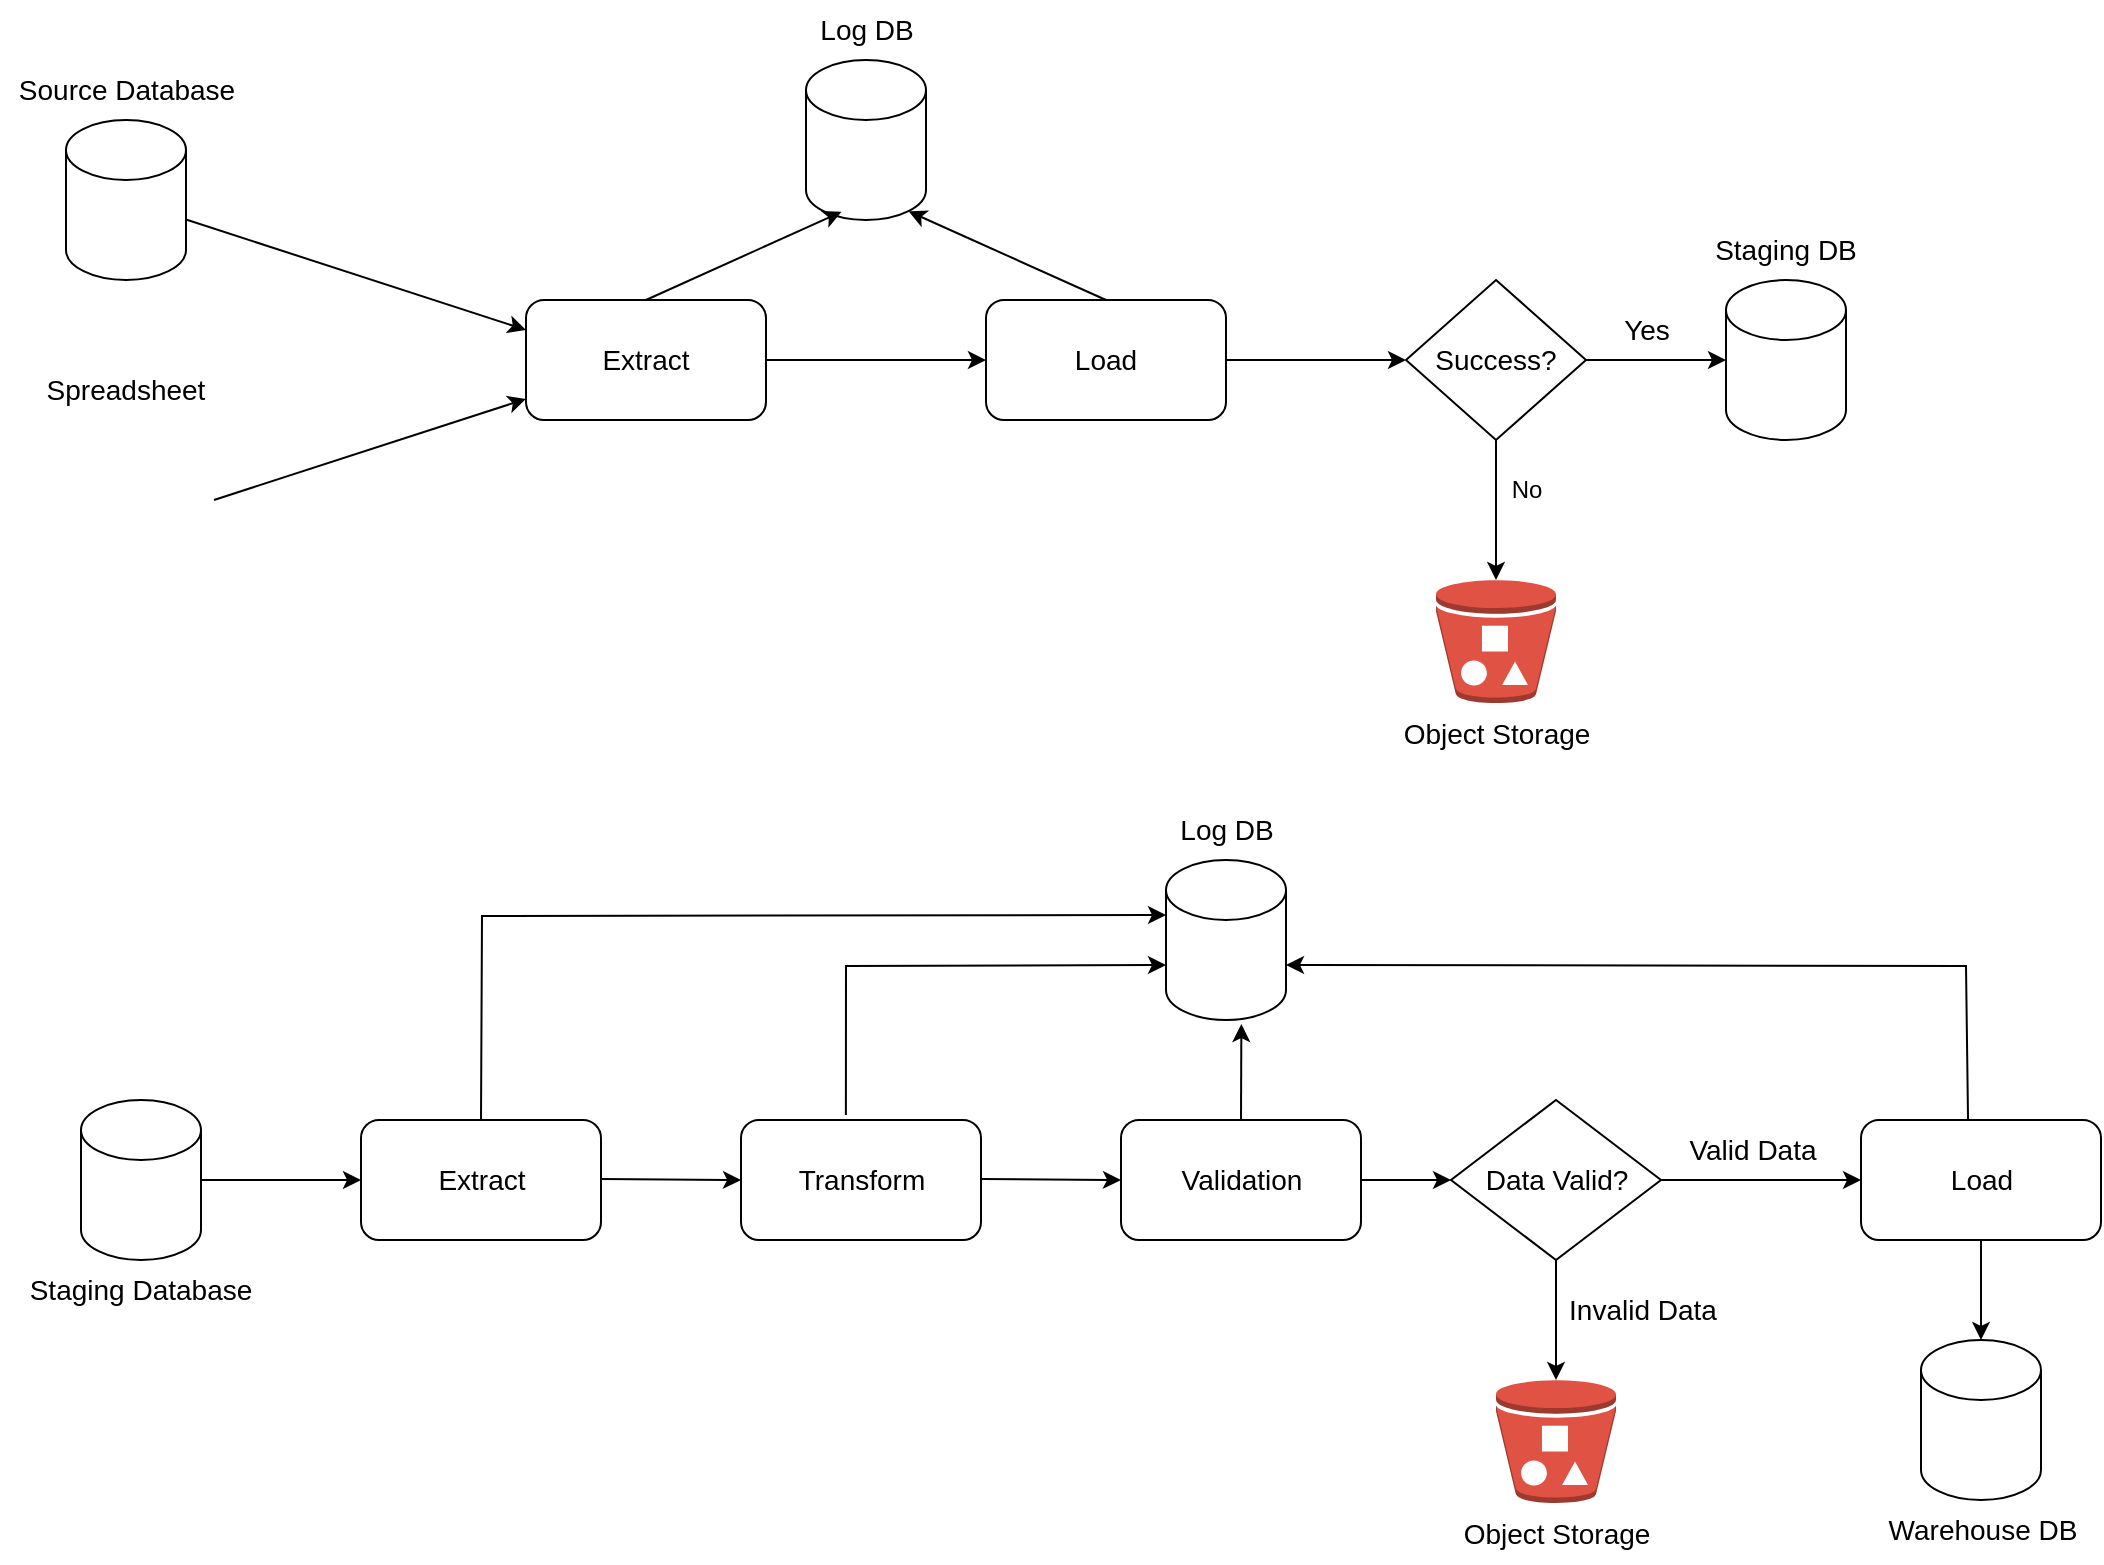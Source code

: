 <mxfile version="24.7.6">
  <diagram name="Page-1" id="js7U7kafk7IplGhe1T0i">
    <mxGraphModel dx="1647" dy="855" grid="1" gridSize="10" guides="1" tooltips="1" connect="1" arrows="1" fold="1" page="1" pageScale="1" pageWidth="1200" pageHeight="1920" math="0" shadow="0">
      <root>
        <mxCell id="0" />
        <mxCell id="1" parent="0" />
        <mxCell id="j2Y-IpniyFIQyYTk3NZa-1" value="" style="shape=cylinder3;whiteSpace=wrap;html=1;boundedLbl=1;backgroundOutline=1;size=15;" vertex="1" parent="1">
          <mxGeometry x="50" y="100" width="60" height="80" as="geometry" />
        </mxCell>
        <mxCell id="j2Y-IpniyFIQyYTk3NZa-2" value="" style="shape=image;html=1;verticalAlign=top;verticalLabelPosition=bottom;labelBackgroundColor=#ffffff;imageAspect=0;aspect=fixed;image=https://cdn3.iconfinder.com/data/icons/document-icons-2/30/647714-excel-128.png" vertex="1" parent="1">
          <mxGeometry x="36" y="250" width="88" height="88" as="geometry" />
        </mxCell>
        <mxCell id="j2Y-IpniyFIQyYTk3NZa-3" value="&lt;font style=&quot;font-size: 14px;&quot;&gt;Source Database&lt;/font&gt;" style="text;html=1;align=center;verticalAlign=middle;whiteSpace=wrap;rounded=0;" vertex="1" parent="1">
          <mxGeometry x="17.5" y="70" width="125" height="30" as="geometry" />
        </mxCell>
        <mxCell id="j2Y-IpniyFIQyYTk3NZa-4" value="&lt;font style=&quot;font-size: 14px;&quot;&gt;Spreadsheet&lt;/font&gt;" style="text;html=1;align=center;verticalAlign=middle;whiteSpace=wrap;rounded=0;" vertex="1" parent="1">
          <mxGeometry x="25" y="220" width="110" height="30" as="geometry" />
        </mxCell>
        <mxCell id="j2Y-IpniyFIQyYTk3NZa-5" value="" style="endArrow=classic;html=1;rounded=0;entryX=0;entryY=0.25;entryDx=0;entryDy=0;" edge="1" parent="1" source="j2Y-IpniyFIQyYTk3NZa-1" target="j2Y-IpniyFIQyYTk3NZa-7">
          <mxGeometry width="50" height="50" relative="1" as="geometry">
            <mxPoint x="400" y="460" as="sourcePoint" />
            <mxPoint x="270" y="220" as="targetPoint" />
          </mxGeometry>
        </mxCell>
        <mxCell id="j2Y-IpniyFIQyYTk3NZa-6" value="" style="endArrow=classic;html=1;rounded=0;" edge="1" parent="1" target="j2Y-IpniyFIQyYTk3NZa-7">
          <mxGeometry width="50" height="50" relative="1" as="geometry">
            <mxPoint x="124" y="290" as="sourcePoint" />
            <mxPoint x="270" y="230" as="targetPoint" />
          </mxGeometry>
        </mxCell>
        <mxCell id="j2Y-IpniyFIQyYTk3NZa-7" value="&lt;font style=&quot;font-size: 14px;&quot;&gt;Extract&lt;/font&gt;" style="rounded=1;whiteSpace=wrap;html=1;" vertex="1" parent="1">
          <mxGeometry x="280" y="190" width="120" height="60" as="geometry" />
        </mxCell>
        <mxCell id="j2Y-IpniyFIQyYTk3NZa-8" value="&lt;font style=&quot;font-size: 14px;&quot;&gt;Load&lt;/font&gt;" style="rounded=1;whiteSpace=wrap;html=1;" vertex="1" parent="1">
          <mxGeometry x="510" y="190" width="120" height="60" as="geometry" />
        </mxCell>
        <mxCell id="j2Y-IpniyFIQyYTk3NZa-9" value="" style="endArrow=classic;html=1;rounded=0;exitX=1;exitY=0.5;exitDx=0;exitDy=0;entryX=0;entryY=0.5;entryDx=0;entryDy=0;" edge="1" parent="1" source="j2Y-IpniyFIQyYTk3NZa-7" target="j2Y-IpniyFIQyYTk3NZa-8">
          <mxGeometry width="50" height="50" relative="1" as="geometry">
            <mxPoint x="400" y="470" as="sourcePoint" />
            <mxPoint x="450" y="420" as="targetPoint" />
          </mxGeometry>
        </mxCell>
        <mxCell id="j2Y-IpniyFIQyYTk3NZa-10" value="&lt;font style=&quot;font-size: 14px;&quot;&gt;Success?&lt;/font&gt;" style="rhombus;whiteSpace=wrap;html=1;" vertex="1" parent="1">
          <mxGeometry x="720" y="180" width="90" height="80" as="geometry" />
        </mxCell>
        <mxCell id="j2Y-IpniyFIQyYTk3NZa-15" value="" style="shape=cylinder3;whiteSpace=wrap;html=1;boundedLbl=1;backgroundOutline=1;size=15;" vertex="1" parent="1">
          <mxGeometry x="880" y="180" width="60" height="80" as="geometry" />
        </mxCell>
        <mxCell id="j2Y-IpniyFIQyYTk3NZa-16" value="" style="endArrow=classic;html=1;rounded=0;exitX=1;exitY=0.5;exitDx=0;exitDy=0;entryX=0;entryY=0.5;entryDx=0;entryDy=0;" edge="1" parent="1" target="j2Y-IpniyFIQyYTk3NZa-10">
          <mxGeometry width="50" height="50" relative="1" as="geometry">
            <mxPoint x="630" y="220" as="sourcePoint" />
            <mxPoint x="700" y="220" as="targetPoint" />
          </mxGeometry>
        </mxCell>
        <mxCell id="j2Y-IpniyFIQyYTk3NZa-17" value="" style="endArrow=classic;html=1;rounded=0;exitX=1;exitY=0.5;exitDx=0;exitDy=0;entryX=0;entryY=0.5;entryDx=0;entryDy=0;entryPerimeter=0;" edge="1" parent="1" source="j2Y-IpniyFIQyYTk3NZa-10" target="j2Y-IpniyFIQyYTk3NZa-15">
          <mxGeometry width="50" height="50" relative="1" as="geometry">
            <mxPoint x="400" y="470" as="sourcePoint" />
            <mxPoint x="450" y="420" as="targetPoint" />
          </mxGeometry>
        </mxCell>
        <mxCell id="j2Y-IpniyFIQyYTk3NZa-18" value="&lt;font style=&quot;font-size: 14px;&quot;&gt;Yes&lt;/font&gt;" style="text;html=1;align=center;verticalAlign=middle;resizable=0;points=[];autosize=1;strokeColor=none;fillColor=none;" vertex="1" parent="1">
          <mxGeometry x="815" y="190" width="50" height="30" as="geometry" />
        </mxCell>
        <mxCell id="j2Y-IpniyFIQyYTk3NZa-19" value="" style="outlineConnect=0;dashed=0;verticalLabelPosition=bottom;verticalAlign=top;align=center;html=1;shape=mxgraph.aws3.bucket_with_objects;fillColor=#E05243;gradientColor=none;" vertex="1" parent="1">
          <mxGeometry x="735" y="330" width="60" height="61.5" as="geometry" />
        </mxCell>
        <mxCell id="j2Y-IpniyFIQyYTk3NZa-20" value="" style="endArrow=classic;html=1;rounded=0;exitX=0.5;exitY=1;exitDx=0;exitDy=0;entryX=0.5;entryY=0;entryDx=0;entryDy=0;entryPerimeter=0;" edge="1" parent="1" source="j2Y-IpniyFIQyYTk3NZa-10" target="j2Y-IpniyFIQyYTk3NZa-19">
          <mxGeometry width="50" height="50" relative="1" as="geometry">
            <mxPoint x="400" y="470" as="sourcePoint" />
            <mxPoint x="450" y="420" as="targetPoint" />
          </mxGeometry>
        </mxCell>
        <mxCell id="j2Y-IpniyFIQyYTk3NZa-21" value="No" style="text;html=1;align=center;verticalAlign=middle;resizable=0;points=[];autosize=1;strokeColor=none;fillColor=none;" vertex="1" parent="1">
          <mxGeometry x="760" y="270" width="40" height="30" as="geometry" />
        </mxCell>
        <mxCell id="j2Y-IpniyFIQyYTk3NZa-23" value="&lt;font style=&quot;font-size: 14px;&quot;&gt;Object Storage&lt;/font&gt;" style="text;html=1;align=center;verticalAlign=middle;resizable=0;points=[];autosize=1;strokeColor=none;fillColor=none;" vertex="1" parent="1">
          <mxGeometry x="705" y="391.5" width="120" height="30" as="geometry" />
        </mxCell>
        <mxCell id="j2Y-IpniyFIQyYTk3NZa-25" value="&lt;font style=&quot;font-size: 14px;&quot;&gt;Staging DB&lt;/font&gt;" style="text;html=1;align=center;verticalAlign=middle;whiteSpace=wrap;rounded=0;" vertex="1" parent="1">
          <mxGeometry x="870" y="150" width="80" height="30" as="geometry" />
        </mxCell>
        <mxCell id="j2Y-IpniyFIQyYTk3NZa-26" value="" style="shape=cylinder3;whiteSpace=wrap;html=1;boundedLbl=1;backgroundOutline=1;size=15;" vertex="1" parent="1">
          <mxGeometry x="57.5" y="590" width="60" height="80" as="geometry" />
        </mxCell>
        <mxCell id="j2Y-IpniyFIQyYTk3NZa-30" value="&lt;font style=&quot;font-size: 14px;&quot;&gt;Staging Database&lt;/font&gt;" style="text;html=1;align=center;verticalAlign=middle;whiteSpace=wrap;rounded=0;" vertex="1" parent="1">
          <mxGeometry x="25" y="670" width="125" height="30" as="geometry" />
        </mxCell>
        <mxCell id="j2Y-IpniyFIQyYTk3NZa-31" value="&lt;font style=&quot;font-size: 14px;&quot;&gt;Extract&lt;/font&gt;" style="rounded=1;whiteSpace=wrap;html=1;" vertex="1" parent="1">
          <mxGeometry x="197.5" y="600" width="120" height="60" as="geometry" />
        </mxCell>
        <mxCell id="j2Y-IpniyFIQyYTk3NZa-32" value="" style="endArrow=classic;html=1;rounded=0;exitX=1;exitY=0.5;exitDx=0;exitDy=0;exitPerimeter=0;entryX=0;entryY=0.5;entryDx=0;entryDy=0;" edge="1" parent="1" source="j2Y-IpniyFIQyYTk3NZa-26" target="j2Y-IpniyFIQyYTk3NZa-31">
          <mxGeometry width="50" height="50" relative="1" as="geometry">
            <mxPoint x="407.5" y="590" as="sourcePoint" />
            <mxPoint x="457.5" y="540" as="targetPoint" />
          </mxGeometry>
        </mxCell>
        <mxCell id="j2Y-IpniyFIQyYTk3NZa-33" value="&lt;font style=&quot;font-size: 14px;&quot;&gt;Transform&lt;/font&gt;" style="rounded=1;whiteSpace=wrap;html=1;" vertex="1" parent="1">
          <mxGeometry x="387.5" y="600" width="120" height="60" as="geometry" />
        </mxCell>
        <mxCell id="j2Y-IpniyFIQyYTk3NZa-35" value="&lt;font style=&quot;font-size: 14px;&quot;&gt;Validation&lt;/font&gt;" style="rounded=1;whiteSpace=wrap;html=1;" vertex="1" parent="1">
          <mxGeometry x="577.5" y="600" width="120" height="60" as="geometry" />
        </mxCell>
        <mxCell id="j2Y-IpniyFIQyYTk3NZa-36" value="" style="endArrow=classic;html=1;rounded=0;exitX=1;exitY=0.5;exitDx=0;exitDy=0;" edge="1" parent="1">
          <mxGeometry width="50" height="50" relative="1" as="geometry">
            <mxPoint x="317.5" y="629.5" as="sourcePoint" />
            <mxPoint x="387.5" y="630" as="targetPoint" />
          </mxGeometry>
        </mxCell>
        <mxCell id="j2Y-IpniyFIQyYTk3NZa-37" value="" style="endArrow=classic;html=1;rounded=0;exitX=1;exitY=0.5;exitDx=0;exitDy=0;entryX=0;entryY=0.5;entryDx=0;entryDy=0;" edge="1" parent="1" target="j2Y-IpniyFIQyYTk3NZa-35">
          <mxGeometry width="50" height="50" relative="1" as="geometry">
            <mxPoint x="507.5" y="629.5" as="sourcePoint" />
            <mxPoint x="567.5" y="630" as="targetPoint" />
          </mxGeometry>
        </mxCell>
        <mxCell id="j2Y-IpniyFIQyYTk3NZa-39" value="&lt;font style=&quot;font-size: 14px;&quot;&gt;Data Valid?&lt;/font&gt;" style="rhombus;whiteSpace=wrap;html=1;" vertex="1" parent="1">
          <mxGeometry x="742.5" y="590" width="105" height="80" as="geometry" />
        </mxCell>
        <mxCell id="j2Y-IpniyFIQyYTk3NZa-40" value="" style="outlineConnect=0;dashed=0;verticalLabelPosition=bottom;verticalAlign=top;align=center;html=1;shape=mxgraph.aws3.bucket_with_objects;fillColor=#E05243;gradientColor=none;" vertex="1" parent="1">
          <mxGeometry x="765" y="730" width="60" height="61.5" as="geometry" />
        </mxCell>
        <mxCell id="j2Y-IpniyFIQyYTk3NZa-41" value="" style="endArrow=classic;html=1;rounded=0;exitX=0.5;exitY=1;exitDx=0;exitDy=0;entryX=0.5;entryY=0;entryDx=0;entryDy=0;entryPerimeter=0;" edge="1" parent="1" source="j2Y-IpniyFIQyYTk3NZa-39" target="j2Y-IpniyFIQyYTk3NZa-40">
          <mxGeometry width="50" height="50" relative="1" as="geometry">
            <mxPoint x="407.5" y="590" as="sourcePoint" />
            <mxPoint x="457.5" y="540" as="targetPoint" />
          </mxGeometry>
        </mxCell>
        <mxCell id="j2Y-IpniyFIQyYTk3NZa-42" value="" style="endArrow=classic;html=1;rounded=0;exitX=1;exitY=0.5;exitDx=0;exitDy=0;entryX=0;entryY=0.5;entryDx=0;entryDy=0;" edge="1" parent="1" source="j2Y-IpniyFIQyYTk3NZa-35" target="j2Y-IpniyFIQyYTk3NZa-39">
          <mxGeometry width="50" height="50" relative="1" as="geometry">
            <mxPoint x="407.5" y="590" as="sourcePoint" />
            <mxPoint x="457.5" y="540" as="targetPoint" />
          </mxGeometry>
        </mxCell>
        <mxCell id="j2Y-IpniyFIQyYTk3NZa-43" value="&lt;font style=&quot;font-size: 14px;&quot;&gt;Invalid Data&lt;/font&gt;" style="text;html=1;align=center;verticalAlign=middle;resizable=0;points=[];autosize=1;strokeColor=none;fillColor=none;" vertex="1" parent="1">
          <mxGeometry x="787.5" y="680" width="100" height="30" as="geometry" />
        </mxCell>
        <mxCell id="j2Y-IpniyFIQyYTk3NZa-44" value="&lt;font style=&quot;font-size: 14px;&quot;&gt;Object Storage&lt;/font&gt;" style="text;html=1;align=center;verticalAlign=middle;resizable=0;points=[];autosize=1;strokeColor=none;fillColor=none;" vertex="1" parent="1">
          <mxGeometry x="735" y="791.5" width="120" height="30" as="geometry" />
        </mxCell>
        <mxCell id="j2Y-IpniyFIQyYTk3NZa-45" value="" style="endArrow=classic;html=1;rounded=0;entryX=0;entryY=0.5;entryDx=0;entryDy=0;" edge="1" parent="1" target="j2Y-IpniyFIQyYTk3NZa-47">
          <mxGeometry width="50" height="50" relative="1" as="geometry">
            <mxPoint x="847.5" y="630" as="sourcePoint" />
            <mxPoint x="937.5" y="630" as="targetPoint" />
          </mxGeometry>
        </mxCell>
        <mxCell id="j2Y-IpniyFIQyYTk3NZa-46" value="&lt;font style=&quot;font-size: 14px;&quot;&gt;Valid Data&lt;/font&gt;" style="text;html=1;align=center;verticalAlign=middle;resizable=0;points=[];autosize=1;strokeColor=none;fillColor=none;" vertex="1" parent="1">
          <mxGeometry x="847.5" y="600" width="90" height="30" as="geometry" />
        </mxCell>
        <mxCell id="j2Y-IpniyFIQyYTk3NZa-47" value="&lt;font style=&quot;font-size: 14px;&quot;&gt;Load&lt;/font&gt;" style="rounded=1;whiteSpace=wrap;html=1;" vertex="1" parent="1">
          <mxGeometry x="947.5" y="600" width="120" height="60" as="geometry" />
        </mxCell>
        <mxCell id="j2Y-IpniyFIQyYTk3NZa-49" value="" style="shape=cylinder3;whiteSpace=wrap;html=1;boundedLbl=1;backgroundOutline=1;size=15;" vertex="1" parent="1">
          <mxGeometry x="977.5" y="710" width="60" height="80" as="geometry" />
        </mxCell>
        <mxCell id="j2Y-IpniyFIQyYTk3NZa-50" value="&lt;font style=&quot;font-size: 14px;&quot;&gt;Warehouse DB&lt;/font&gt;" style="text;html=1;align=center;verticalAlign=middle;resizable=0;points=[];autosize=1;strokeColor=none;fillColor=none;" vertex="1" parent="1">
          <mxGeometry x="947.5" y="790" width="120" height="30" as="geometry" />
        </mxCell>
        <mxCell id="j2Y-IpniyFIQyYTk3NZa-52" value="" style="endArrow=classic;html=1;rounded=0;entryX=0.5;entryY=0;entryDx=0;entryDy=0;entryPerimeter=0;" edge="1" parent="1" target="j2Y-IpniyFIQyYTk3NZa-49">
          <mxGeometry width="50" height="50" relative="1" as="geometry">
            <mxPoint x="1007.5" y="660" as="sourcePoint" />
            <mxPoint x="1057.5" y="610" as="targetPoint" />
          </mxGeometry>
        </mxCell>
        <mxCell id="j2Y-IpniyFIQyYTk3NZa-53" value="" style="shape=cylinder3;whiteSpace=wrap;html=1;boundedLbl=1;backgroundOutline=1;size=15;" vertex="1" parent="1">
          <mxGeometry x="420" y="70" width="60" height="80" as="geometry" />
        </mxCell>
        <mxCell id="j2Y-IpniyFIQyYTk3NZa-54" value="" style="endArrow=classic;html=1;rounded=0;entryX=0.295;entryY=0.949;entryDx=0;entryDy=0;entryPerimeter=0;" edge="1" parent="1" target="j2Y-IpniyFIQyYTk3NZa-53">
          <mxGeometry width="50" height="50" relative="1" as="geometry">
            <mxPoint x="340" y="190" as="sourcePoint" />
            <mxPoint x="390" y="140" as="targetPoint" />
          </mxGeometry>
        </mxCell>
        <mxCell id="j2Y-IpniyFIQyYTk3NZa-55" value="" style="endArrow=classic;html=1;rounded=0;entryX=0.855;entryY=1;entryDx=0;entryDy=-4.35;entryPerimeter=0;" edge="1" parent="1" target="j2Y-IpniyFIQyYTk3NZa-53">
          <mxGeometry width="50" height="50" relative="1" as="geometry">
            <mxPoint x="570" y="190" as="sourcePoint" />
            <mxPoint x="620" y="140" as="targetPoint" />
          </mxGeometry>
        </mxCell>
        <mxCell id="j2Y-IpniyFIQyYTk3NZa-56" value="&lt;font style=&quot;font-size: 14px;&quot;&gt;Log DB&lt;/font&gt;" style="text;html=1;align=center;verticalAlign=middle;resizable=0;points=[];autosize=1;strokeColor=none;fillColor=none;" vertex="1" parent="1">
          <mxGeometry x="415" y="40" width="70" height="30" as="geometry" />
        </mxCell>
        <mxCell id="j2Y-IpniyFIQyYTk3NZa-57" value="" style="shape=cylinder3;whiteSpace=wrap;html=1;boundedLbl=1;backgroundOutline=1;size=15;" vertex="1" parent="1">
          <mxGeometry x="600" y="470" width="60" height="80" as="geometry" />
        </mxCell>
        <mxCell id="j2Y-IpniyFIQyYTk3NZa-58" value="&lt;font style=&quot;font-size: 14px;&quot;&gt;Log DB&lt;/font&gt;" style="text;html=1;align=center;verticalAlign=middle;resizable=0;points=[];autosize=1;strokeColor=none;fillColor=none;" vertex="1" parent="1">
          <mxGeometry x="595" y="440" width="70" height="30" as="geometry" />
        </mxCell>
        <mxCell id="j2Y-IpniyFIQyYTk3NZa-61" value="" style="endArrow=classic;html=1;rounded=0;exitX=0.5;exitY=0;exitDx=0;exitDy=0;entryX=0;entryY=0;entryDx=0;entryDy=27.5;entryPerimeter=0;" edge="1" parent="1" source="j2Y-IpniyFIQyYTk3NZa-31" target="j2Y-IpniyFIQyYTk3NZa-57">
          <mxGeometry width="50" height="50" relative="1" as="geometry">
            <mxPoint x="260" y="560" as="sourcePoint" />
            <mxPoint x="600" y="523" as="targetPoint" />
            <Array as="points">
              <mxPoint x="258" y="498" />
            </Array>
          </mxGeometry>
        </mxCell>
        <mxCell id="j2Y-IpniyFIQyYTk3NZa-62" value="" style="endArrow=classic;html=1;rounded=0;exitX=0.437;exitY=-0.041;exitDx=0;exitDy=0;entryX=0;entryY=0;entryDx=0;entryDy=52.5;entryPerimeter=0;exitPerimeter=0;" edge="1" parent="1" source="j2Y-IpniyFIQyYTk3NZa-33" target="j2Y-IpniyFIQyYTk3NZa-57">
          <mxGeometry width="50" height="50" relative="1" as="geometry">
            <mxPoint x="440" y="570" as="sourcePoint" />
            <mxPoint x="490" y="520" as="targetPoint" />
            <Array as="points">
              <mxPoint x="440" y="523" />
            </Array>
          </mxGeometry>
        </mxCell>
        <mxCell id="j2Y-IpniyFIQyYTk3NZa-63" value="" style="endArrow=classic;html=1;rounded=0;exitX=0.5;exitY=0;exitDx=0;exitDy=0;entryX=0.628;entryY=1.025;entryDx=0;entryDy=0;entryPerimeter=0;" edge="1" parent="1" source="j2Y-IpniyFIQyYTk3NZa-35" target="j2Y-IpniyFIQyYTk3NZa-57">
          <mxGeometry width="50" height="50" relative="1" as="geometry">
            <mxPoint x="400" y="490" as="sourcePoint" />
            <mxPoint x="450" y="440" as="targetPoint" />
          </mxGeometry>
        </mxCell>
        <mxCell id="j2Y-IpniyFIQyYTk3NZa-64" value="" style="endArrow=classic;html=1;rounded=0;exitX=0.446;exitY=-0.003;exitDx=0;exitDy=0;exitPerimeter=0;entryX=1;entryY=0;entryDx=0;entryDy=52.5;entryPerimeter=0;" edge="1" parent="1" source="j2Y-IpniyFIQyYTk3NZa-47" target="j2Y-IpniyFIQyYTk3NZa-57">
          <mxGeometry width="50" height="50" relative="1" as="geometry">
            <mxPoint x="1010" y="580" as="sourcePoint" />
            <mxPoint x="670" y="520" as="targetPoint" />
            <Array as="points">
              <mxPoint x="1000" y="523" />
            </Array>
          </mxGeometry>
        </mxCell>
      </root>
    </mxGraphModel>
  </diagram>
</mxfile>
